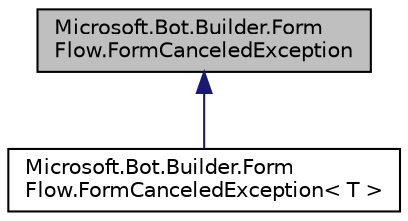 digraph "Microsoft.Bot.Builder.FormFlow.FormCanceledException"
{
  edge [fontname="Helvetica",fontsize="10",labelfontname="Helvetica",labelfontsize="10"];
  node [fontname="Helvetica",fontsize="10",shape=record];
  Node1 [label="Microsoft.Bot.Builder.Form\lFlow.FormCanceledException",height=0.2,width=0.4,color="black", fillcolor="grey75", style="filled", fontcolor="black"];
  Node1 -> Node2 [dir="back",color="midnightblue",fontsize="10",style="solid",fontname="Helvetica"];
  Node2 [label="Microsoft.Bot.Builder.Form\lFlow.FormCanceledException\< T \>",height=0.2,width=0.4,color="black", fillcolor="white", style="filled",URL="$db/db6/class_microsoft_1_1_bot_1_1_builder_1_1_form_flow_1_1_form_canceled_exception.html",tooltip="Exception generated when form filling is canceled by user quit or exception. "];
}
